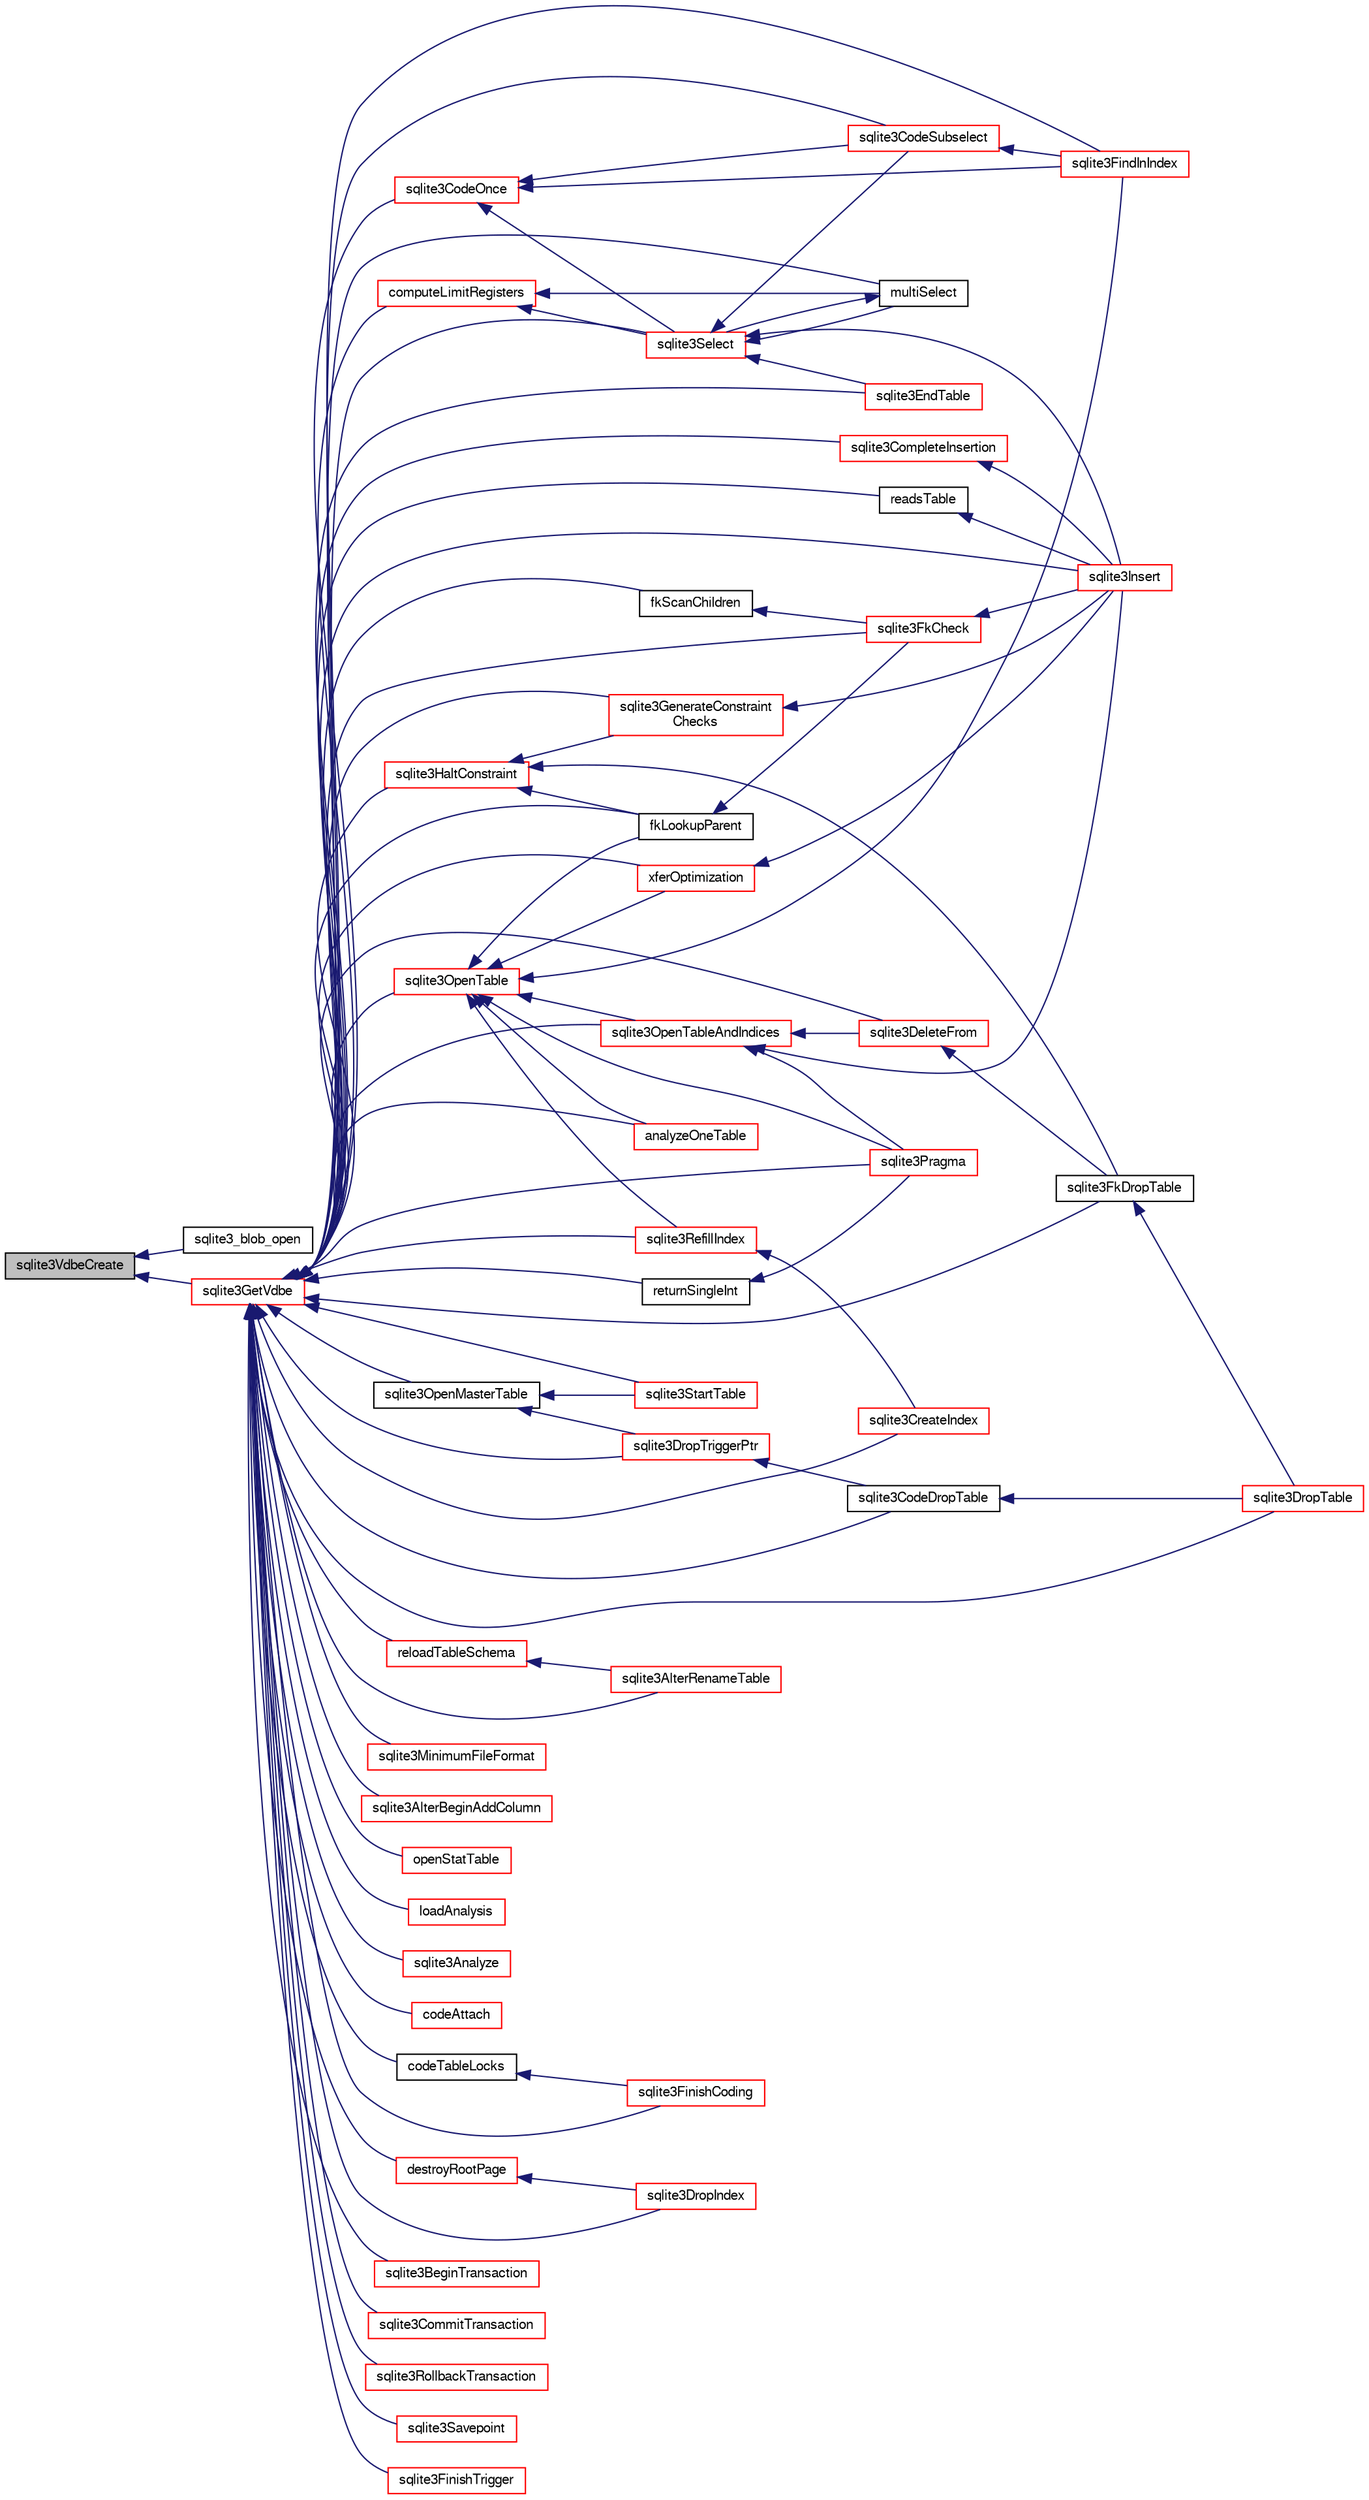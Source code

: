 digraph "sqlite3VdbeCreate"
{
  edge [fontname="FreeSans",fontsize="10",labelfontname="FreeSans",labelfontsize="10"];
  node [fontname="FreeSans",fontsize="10",shape=record];
  rankdir="LR";
  Node747850 [label="sqlite3VdbeCreate",height=0.2,width=0.4,color="black", fillcolor="grey75", style="filled", fontcolor="black"];
  Node747850 -> Node747851 [dir="back",color="midnightblue",fontsize="10",style="solid",fontname="FreeSans"];
  Node747851 [label="sqlite3_blob_open",height=0.2,width=0.4,color="black", fillcolor="white", style="filled",URL="$sqlite3_8h.html#adb8ad839a5bdd62a43785132bc7dd518"];
  Node747850 -> Node747852 [dir="back",color="midnightblue",fontsize="10",style="solid",fontname="FreeSans"];
  Node747852 [label="sqlite3GetVdbe",height=0.2,width=0.4,color="red", fillcolor="white", style="filled",URL="$sqlite3_8c.html#a76b721dcd00b0587308547594cb6c1f4"];
  Node747852 -> Node747853 [dir="back",color="midnightblue",fontsize="10",style="solid",fontname="FreeSans"];
  Node747853 [label="sqlite3CodeOnce",height=0.2,width=0.4,color="red", fillcolor="white", style="filled",URL="$sqlite3_8c.html#a5ecd5f72b70f6492237c62035890eaf3"];
  Node747853 -> Node747854 [dir="back",color="midnightblue",fontsize="10",style="solid",fontname="FreeSans"];
  Node747854 [label="sqlite3FindInIndex",height=0.2,width=0.4,color="red", fillcolor="white", style="filled",URL="$sqlite3_8c.html#af7d8c56ab0231f44bb5f87b3fafeffb2"];
  Node747853 -> Node747857 [dir="back",color="midnightblue",fontsize="10",style="solid",fontname="FreeSans"];
  Node747857 [label="sqlite3CodeSubselect",height=0.2,width=0.4,color="red", fillcolor="white", style="filled",URL="$sqlite3_8c.html#aa69b46d2204a1d1b110107a1be12ee0c"];
  Node747857 -> Node747854 [dir="back",color="midnightblue",fontsize="10",style="solid",fontname="FreeSans"];
  Node747853 -> Node747894 [dir="back",color="midnightblue",fontsize="10",style="solid",fontname="FreeSans"];
  Node747894 [label="sqlite3Select",height=0.2,width=0.4,color="red", fillcolor="white", style="filled",URL="$sqlite3_8c.html#a2465ee8c956209ba4b272477b7c21a45"];
  Node747894 -> Node747857 [dir="back",color="midnightblue",fontsize="10",style="solid",fontname="FreeSans"];
  Node747894 -> Node747869 [dir="back",color="midnightblue",fontsize="10",style="solid",fontname="FreeSans"];
  Node747869 [label="sqlite3EndTable",height=0.2,width=0.4,color="red", fillcolor="white", style="filled",URL="$sqlite3_8c.html#a7b5f2c66c0f0b6f819d970ca389768b0"];
  Node747894 -> Node747886 [dir="back",color="midnightblue",fontsize="10",style="solid",fontname="FreeSans"];
  Node747886 [label="sqlite3Insert",height=0.2,width=0.4,color="red", fillcolor="white", style="filled",URL="$sqlite3_8c.html#a5b17c9c2000bae6bdff8e6be48d7dc2b"];
  Node747894 -> Node747897 [dir="back",color="midnightblue",fontsize="10",style="solid",fontname="FreeSans"];
  Node747897 [label="multiSelect",height=0.2,width=0.4,color="black", fillcolor="white", style="filled",URL="$sqlite3_8c.html#a6456c61f3d9b2389738753cedfa24fa7"];
  Node747897 -> Node747894 [dir="back",color="midnightblue",fontsize="10",style="solid",fontname="FreeSans"];
  Node747852 -> Node747854 [dir="back",color="midnightblue",fontsize="10",style="solid",fontname="FreeSans"];
  Node747852 -> Node747857 [dir="back",color="midnightblue",fontsize="10",style="solid",fontname="FreeSans"];
  Node747852 -> Node747925 [dir="back",color="midnightblue",fontsize="10",style="solid",fontname="FreeSans"];
  Node747925 [label="reloadTableSchema",height=0.2,width=0.4,color="red", fillcolor="white", style="filled",URL="$sqlite3_8c.html#aec12bc2a95741e915fbe82b98fb1f8c6"];
  Node747925 -> Node747926 [dir="back",color="midnightblue",fontsize="10",style="solid",fontname="FreeSans"];
  Node747926 [label="sqlite3AlterRenameTable",height=0.2,width=0.4,color="red", fillcolor="white", style="filled",URL="$sqlite3_8c.html#aa5cfdb507ff74e559f2efb0318c96d2c"];
  Node747852 -> Node747926 [dir="back",color="midnightblue",fontsize="10",style="solid",fontname="FreeSans"];
  Node747852 -> Node747928 [dir="back",color="midnightblue",fontsize="10",style="solid",fontname="FreeSans"];
  Node747928 [label="sqlite3MinimumFileFormat",height=0.2,width=0.4,color="red", fillcolor="white", style="filled",URL="$sqlite3_8c.html#afda39106451b0eb062fa54d5b9d36aec"];
  Node747852 -> Node747929 [dir="back",color="midnightblue",fontsize="10",style="solid",fontname="FreeSans"];
  Node747929 [label="sqlite3AlterBeginAddColumn",height=0.2,width=0.4,color="red", fillcolor="white", style="filled",URL="$sqlite3_8c.html#a884f7bc342f8753d938ae1f1b9157d2d"];
  Node747852 -> Node747930 [dir="back",color="midnightblue",fontsize="10",style="solid",fontname="FreeSans"];
  Node747930 [label="openStatTable",height=0.2,width=0.4,color="red", fillcolor="white", style="filled",URL="$sqlite3_8c.html#aea3da21ca87050c11c23e01f578cc5dc"];
  Node747852 -> Node747934 [dir="back",color="midnightblue",fontsize="10",style="solid",fontname="FreeSans"];
  Node747934 [label="analyzeOneTable",height=0.2,width=0.4,color="red", fillcolor="white", style="filled",URL="$sqlite3_8c.html#a31d4182bf855943a5d0526dbb4987803"];
  Node747852 -> Node747935 [dir="back",color="midnightblue",fontsize="10",style="solid",fontname="FreeSans"];
  Node747935 [label="loadAnalysis",height=0.2,width=0.4,color="red", fillcolor="white", style="filled",URL="$sqlite3_8c.html#a7bc3ff25db7075bef4102ed7b5d65e20"];
  Node747852 -> Node747932 [dir="back",color="midnightblue",fontsize="10",style="solid",fontname="FreeSans"];
  Node747932 [label="sqlite3Analyze",height=0.2,width=0.4,color="red", fillcolor="white", style="filled",URL="$sqlite3_8c.html#ac696deb1ccaae3fa855cfbd0bfd4d048"];
  Node747852 -> Node747904 [dir="back",color="midnightblue",fontsize="10",style="solid",fontname="FreeSans"];
  Node747904 [label="codeAttach",height=0.2,width=0.4,color="red", fillcolor="white", style="filled",URL="$sqlite3_8c.html#ade4e9e30d828a19c191fdcb098676d5b"];
  Node747852 -> Node747936 [dir="back",color="midnightblue",fontsize="10",style="solid",fontname="FreeSans"];
  Node747936 [label="codeTableLocks",height=0.2,width=0.4,color="black", fillcolor="white", style="filled",URL="$sqlite3_8c.html#a2aadd4ad3b208fd127518129cfc10a72"];
  Node747936 -> Node747907 [dir="back",color="midnightblue",fontsize="10",style="solid",fontname="FreeSans"];
  Node747907 [label="sqlite3FinishCoding",height=0.2,width=0.4,color="red", fillcolor="white", style="filled",URL="$sqlite3_8c.html#a651bc5b446c276c092705856d995b278"];
  Node747852 -> Node747907 [dir="back",color="midnightblue",fontsize="10",style="solid",fontname="FreeSans"];
  Node747852 -> Node747937 [dir="back",color="midnightblue",fontsize="10",style="solid",fontname="FreeSans"];
  Node747937 [label="sqlite3OpenMasterTable",height=0.2,width=0.4,color="black", fillcolor="white", style="filled",URL="$sqlite3_8c.html#af09834781ee193f5fe2dc60117210695"];
  Node747937 -> Node747938 [dir="back",color="midnightblue",fontsize="10",style="solid",fontname="FreeSans"];
  Node747938 [label="sqlite3StartTable",height=0.2,width=0.4,color="red", fillcolor="white", style="filled",URL="$sqlite3_8c.html#af49b4395f39d9078a0dda2484c183012"];
  Node747937 -> Node747940 [dir="back",color="midnightblue",fontsize="10",style="solid",fontname="FreeSans"];
  Node747940 [label="sqlite3DropTriggerPtr",height=0.2,width=0.4,color="red", fillcolor="white", style="filled",URL="$sqlite3_8c.html#aa3a84617bfc76be1c61c27fc2b6d0b17"];
  Node747940 -> Node747941 [dir="back",color="midnightblue",fontsize="10",style="solid",fontname="FreeSans"];
  Node747941 [label="sqlite3CodeDropTable",height=0.2,width=0.4,color="black", fillcolor="white", style="filled",URL="$sqlite3_8c.html#aaf9a8d65346dc15bfcd60bc48e885f46"];
  Node747941 -> Node747878 [dir="back",color="midnightblue",fontsize="10",style="solid",fontname="FreeSans"];
  Node747878 [label="sqlite3DropTable",height=0.2,width=0.4,color="red", fillcolor="white", style="filled",URL="$sqlite3_8c.html#a5534f77364b5568783c0e50db3c9defb"];
  Node747852 -> Node747938 [dir="back",color="midnightblue",fontsize="10",style="solid",fontname="FreeSans"];
  Node747852 -> Node747869 [dir="back",color="midnightblue",fontsize="10",style="solid",fontname="FreeSans"];
  Node747852 -> Node747943 [dir="back",color="midnightblue",fontsize="10",style="solid",fontname="FreeSans"];
  Node747943 [label="destroyRootPage",height=0.2,width=0.4,color="red", fillcolor="white", style="filled",URL="$sqlite3_8c.html#a117f2ef54e18f018369a4da17d1a0881"];
  Node747943 -> Node747945 [dir="back",color="midnightblue",fontsize="10",style="solid",fontname="FreeSans"];
  Node747945 [label="sqlite3DropIndex",height=0.2,width=0.4,color="red", fillcolor="white", style="filled",URL="$sqlite3_8c.html#a3ffd2536f34a0cf6d427710b06b71e83"];
  Node747852 -> Node747941 [dir="back",color="midnightblue",fontsize="10",style="solid",fontname="FreeSans"];
  Node747852 -> Node747878 [dir="back",color="midnightblue",fontsize="10",style="solid",fontname="FreeSans"];
  Node747852 -> Node747863 [dir="back",color="midnightblue",fontsize="10",style="solid",fontname="FreeSans"];
  Node747863 [label="sqlite3RefillIndex",height=0.2,width=0.4,color="red", fillcolor="white", style="filled",URL="$sqlite3_8c.html#a17be5b679d9181b961ea9ba4a18d4f80"];
  Node747863 -> Node747864 [dir="back",color="midnightblue",fontsize="10",style="solid",fontname="FreeSans"];
  Node747864 [label="sqlite3CreateIndex",height=0.2,width=0.4,color="red", fillcolor="white", style="filled",URL="$sqlite3_8c.html#a8dbe5e590ab6c58a8c45f34f7c81e825"];
  Node747852 -> Node747864 [dir="back",color="midnightblue",fontsize="10",style="solid",fontname="FreeSans"];
  Node747852 -> Node747945 [dir="back",color="midnightblue",fontsize="10",style="solid",fontname="FreeSans"];
  Node747852 -> Node747946 [dir="back",color="midnightblue",fontsize="10",style="solid",fontname="FreeSans"];
  Node747946 [label="sqlite3BeginTransaction",height=0.2,width=0.4,color="red", fillcolor="white", style="filled",URL="$sqlite3_8c.html#abfb93cfc61e03b96fc07c5bb4a42c51d"];
  Node747852 -> Node747947 [dir="back",color="midnightblue",fontsize="10",style="solid",fontname="FreeSans"];
  Node747947 [label="sqlite3CommitTransaction",height=0.2,width=0.4,color="red", fillcolor="white", style="filled",URL="$sqlite3_8c.html#a3000669be95794564e93695ec495621e"];
  Node747852 -> Node747948 [dir="back",color="midnightblue",fontsize="10",style="solid",fontname="FreeSans"];
  Node747948 [label="sqlite3RollbackTransaction",height=0.2,width=0.4,color="red", fillcolor="white", style="filled",URL="$sqlite3_8c.html#a0f9887a7e7efd404af07707000286f1b"];
  Node747852 -> Node747949 [dir="back",color="midnightblue",fontsize="10",style="solid",fontname="FreeSans"];
  Node747949 [label="sqlite3Savepoint",height=0.2,width=0.4,color="red", fillcolor="white", style="filled",URL="$sqlite3_8c.html#a85088587b34effc9b3430bbb3e4f3852"];
  Node747852 -> Node747950 [dir="back",color="midnightblue",fontsize="10",style="solid",fontname="FreeSans"];
  Node747950 [label="sqlite3HaltConstraint",height=0.2,width=0.4,color="red", fillcolor="white", style="filled",URL="$sqlite3_8c.html#a1d9375ff5f2bf176b6f08662ebca50bd"];
  Node747950 -> Node747955 [dir="back",color="midnightblue",fontsize="10",style="solid",fontname="FreeSans"];
  Node747955 [label="fkLookupParent",height=0.2,width=0.4,color="black", fillcolor="white", style="filled",URL="$sqlite3_8c.html#ac7b0111b1d2e3305a38874a645a86d06"];
  Node747955 -> Node747893 [dir="back",color="midnightblue",fontsize="10",style="solid",fontname="FreeSans"];
  Node747893 [label="sqlite3FkCheck",height=0.2,width=0.4,color="red", fillcolor="white", style="filled",URL="$sqlite3_8c.html#aa38fb76c7d6f48f19772877a41703b92"];
  Node747893 -> Node747886 [dir="back",color="midnightblue",fontsize="10",style="solid",fontname="FreeSans"];
  Node747950 -> Node747877 [dir="back",color="midnightblue",fontsize="10",style="solid",fontname="FreeSans"];
  Node747877 [label="sqlite3FkDropTable",height=0.2,width=0.4,color="black", fillcolor="white", style="filled",URL="$sqlite3_8c.html#a1218c6fc74e89152ceaa4760e82f5ef9"];
  Node747877 -> Node747878 [dir="back",color="midnightblue",fontsize="10",style="solid",fontname="FreeSans"];
  Node747950 -> Node747888 [dir="back",color="midnightblue",fontsize="10",style="solid",fontname="FreeSans"];
  Node747888 [label="sqlite3GenerateConstraint\lChecks",height=0.2,width=0.4,color="red", fillcolor="white", style="filled",URL="$sqlite3_8c.html#aef639c1e6a0c0a67ca6e7690ad931bd2"];
  Node747888 -> Node747886 [dir="back",color="midnightblue",fontsize="10",style="solid",fontname="FreeSans"];
  Node747852 -> Node747876 [dir="back",color="midnightblue",fontsize="10",style="solid",fontname="FreeSans"];
  Node747876 [label="sqlite3DeleteFrom",height=0.2,width=0.4,color="red", fillcolor="white", style="filled",URL="$sqlite3_8c.html#ab9b4b45349188b49eabb23f94608a091"];
  Node747876 -> Node747877 [dir="back",color="midnightblue",fontsize="10",style="solid",fontname="FreeSans"];
  Node747852 -> Node747955 [dir="back",color="midnightblue",fontsize="10",style="solid",fontname="FreeSans"];
  Node747852 -> Node747892 [dir="back",color="midnightblue",fontsize="10",style="solid",fontname="FreeSans"];
  Node747892 [label="fkScanChildren",height=0.2,width=0.4,color="black", fillcolor="white", style="filled",URL="$sqlite3_8c.html#a67c9dcb484336b3155e7a82a037d4691"];
  Node747892 -> Node747893 [dir="back",color="midnightblue",fontsize="10",style="solid",fontname="FreeSans"];
  Node747852 -> Node747877 [dir="back",color="midnightblue",fontsize="10",style="solid",fontname="FreeSans"];
  Node747852 -> Node747893 [dir="back",color="midnightblue",fontsize="10",style="solid",fontname="FreeSans"];
  Node747852 -> Node747956 [dir="back",color="midnightblue",fontsize="10",style="solid",fontname="FreeSans"];
  Node747956 [label="sqlite3OpenTable",height=0.2,width=0.4,color="red", fillcolor="white", style="filled",URL="$sqlite3_8c.html#aa935d8de28fb95e999736ef792d5a808"];
  Node747956 -> Node747854 [dir="back",color="midnightblue",fontsize="10",style="solid",fontname="FreeSans"];
  Node747956 -> Node747934 [dir="back",color="midnightblue",fontsize="10",style="solid",fontname="FreeSans"];
  Node747956 -> Node747863 [dir="back",color="midnightblue",fontsize="10",style="solid",fontname="FreeSans"];
  Node747956 -> Node747955 [dir="back",color="midnightblue",fontsize="10",style="solid",fontname="FreeSans"];
  Node747956 -> Node747958 [dir="back",color="midnightblue",fontsize="10",style="solid",fontname="FreeSans"];
  Node747958 [label="sqlite3OpenTableAndIndices",height=0.2,width=0.4,color="red", fillcolor="white", style="filled",URL="$sqlite3_8c.html#a14aa7e8abd9fb8406812b9f90560e6ac"];
  Node747958 -> Node747876 [dir="back",color="midnightblue",fontsize="10",style="solid",fontname="FreeSans"];
  Node747958 -> Node747886 [dir="back",color="midnightblue",fontsize="10",style="solid",fontname="FreeSans"];
  Node747958 -> Node747889 [dir="back",color="midnightblue",fontsize="10",style="solid",fontname="FreeSans"];
  Node747889 [label="sqlite3Pragma",height=0.2,width=0.4,color="red", fillcolor="white", style="filled",URL="$sqlite3_8c.html#a111391370f58f8e6a6eca51fd34d62ed"];
  Node747956 -> Node747953 [dir="back",color="midnightblue",fontsize="10",style="solid",fontname="FreeSans"];
  Node747953 [label="xferOptimization",height=0.2,width=0.4,color="red", fillcolor="white", style="filled",URL="$sqlite3_8c.html#ae85c90f7d064fe83f4ed930e708855d2"];
  Node747953 -> Node747886 [dir="back",color="midnightblue",fontsize="10",style="solid",fontname="FreeSans"];
  Node747956 -> Node747889 [dir="back",color="midnightblue",fontsize="10",style="solid",fontname="FreeSans"];
  Node747852 -> Node747959 [dir="back",color="midnightblue",fontsize="10",style="solid",fontname="FreeSans"];
  Node747959 [label="readsTable",height=0.2,width=0.4,color="black", fillcolor="white", style="filled",URL="$sqlite3_8c.html#a794c3e7122c562afb0bf8a356b2bb243"];
  Node747959 -> Node747886 [dir="back",color="midnightblue",fontsize="10",style="solid",fontname="FreeSans"];
  Node747852 -> Node747886 [dir="back",color="midnightblue",fontsize="10",style="solid",fontname="FreeSans"];
  Node747852 -> Node747888 [dir="back",color="midnightblue",fontsize="10",style="solid",fontname="FreeSans"];
  Node747852 -> Node747960 [dir="back",color="midnightblue",fontsize="10",style="solid",fontname="FreeSans"];
  Node747960 [label="sqlite3CompleteInsertion",height=0.2,width=0.4,color="red", fillcolor="white", style="filled",URL="$sqlite3_8c.html#a782d99c5a597a450d4361d87d93e59f5"];
  Node747960 -> Node747886 [dir="back",color="midnightblue",fontsize="10",style="solid",fontname="FreeSans"];
  Node747852 -> Node747958 [dir="back",color="midnightblue",fontsize="10",style="solid",fontname="FreeSans"];
  Node747852 -> Node747953 [dir="back",color="midnightblue",fontsize="10",style="solid",fontname="FreeSans"];
  Node747852 -> Node747961 [dir="back",color="midnightblue",fontsize="10",style="solid",fontname="FreeSans"];
  Node747961 [label="returnSingleInt",height=0.2,width=0.4,color="black", fillcolor="white", style="filled",URL="$sqlite3_8c.html#ac113284b70126c8f10e1603da0b16b26"];
  Node747961 -> Node747889 [dir="back",color="midnightblue",fontsize="10",style="solid",fontname="FreeSans"];
  Node747852 -> Node747889 [dir="back",color="midnightblue",fontsize="10",style="solid",fontname="FreeSans"];
  Node747852 -> Node747908 [dir="back",color="midnightblue",fontsize="10",style="solid",fontname="FreeSans"];
  Node747908 [label="computeLimitRegisters",height=0.2,width=0.4,color="red", fillcolor="white", style="filled",URL="$sqlite3_8c.html#ae9d37055e4905929b6f6cda5461e2f37"];
  Node747908 -> Node747897 [dir="back",color="midnightblue",fontsize="10",style="solid",fontname="FreeSans"];
  Node747908 -> Node747894 [dir="back",color="midnightblue",fontsize="10",style="solid",fontname="FreeSans"];
  Node747852 -> Node747897 [dir="back",color="midnightblue",fontsize="10",style="solid",fontname="FreeSans"];
  Node747852 -> Node747894 [dir="back",color="midnightblue",fontsize="10",style="solid",fontname="FreeSans"];
  Node747852 -> Node747962 [dir="back",color="midnightblue",fontsize="10",style="solid",fontname="FreeSans"];
  Node747962 [label="sqlite3FinishTrigger",height=0.2,width=0.4,color="red", fillcolor="white", style="filled",URL="$sqlite3_8c.html#a15231afa0ac739363aee4cdb88380886"];
  Node747852 -> Node747940 [dir="back",color="midnightblue",fontsize="10",style="solid",fontname="FreeSans"];
}
